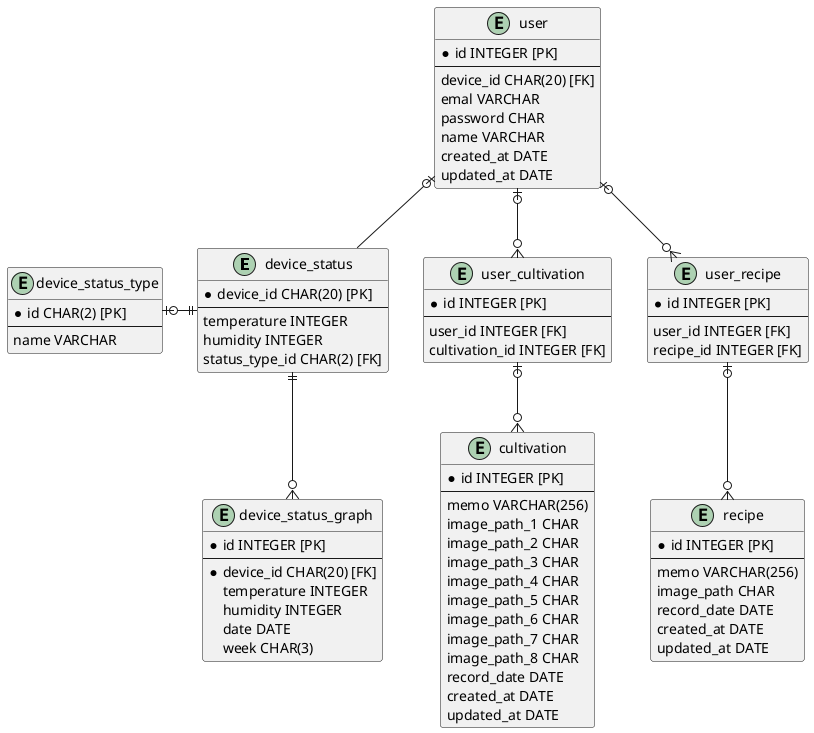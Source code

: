 @startuml kikurage_platform
    ' ***** Device tables
    entity device_status as "device_status" {
        * device_id CHAR(20) [PK]
        --
        temperature INTEGER
        humidity INTEGER
        status_type_id CHAR(2) [FK]
    }
    entity device_status_graph as "device_status_graph" {
        * id INTEGER [PK]
        --
        * device_id CHAR(20) [FK]
        temperature INTEGER
        humidity INTEGER
        date DATE
        week CHAR(3)
    }
    entity device_status_type as "device_status_type" {
        * id CHAR(2) [PK]
        --
        name VARCHAR
    }

    ' ***** User tables
    entity user as "user" {
        * id INTEGER [PK]
        --
        device_id CHAR(20) [FK]
        emal VARCHAR
        password CHAR
        name VARCHAR
        created_at DATE
        updated_at DATE
    }
    entity user_cultivation as "user_cultivation" {
        * id INTEGER [PK]
        --
        user_id INTEGER [FK]
        cultivation_id INTEGER [FK]
    }
    entity cultivation as "cultivation" {
        * id INTEGER [PK]
        --
        memo VARCHAR(256)
        image_path_1 CHAR
        image_path_2 CHAR
        image_path_3 CHAR
        image_path_4 CHAR
        image_path_5 CHAR
        image_path_6 CHAR
        image_path_7 CHAR
        image_path_8 CHAR
        record_date DATE
        created_at DATE
        updated_at DATE
    }
    entity user_recipe as "user_recipe" {
        * id INTEGER [PK]
        --
        user_id INTEGER [FK]
        recipe_id INTEGER [FK]
    }
    entity recipe as "recipe" {
        * id INTEGER [PK]
        --
        memo VARCHAR(256)
        image_path CHAR
        record_date DATE
        created_at DATE
        updated_at DATE
    }

    ' ***** Relationship
    user |o-- device_status
    device_status ||-l-o| device_status_type
    device_status ||--o{ device_status_graph
    user |o--o{ user_cultivation
    user_cultivation |o-d-o{ cultivation
    user |o--o{ user_recipe
    user_recipe |o-d-o{ recipe
@enduml